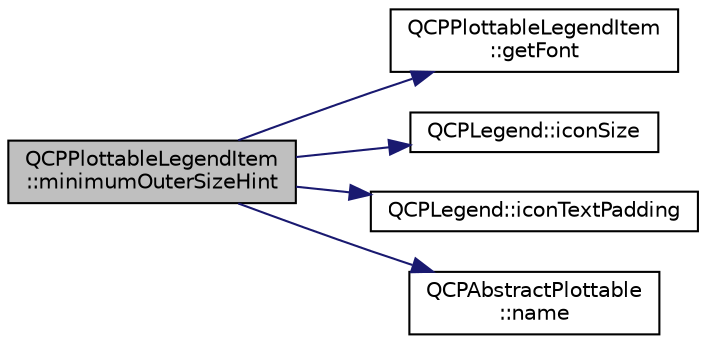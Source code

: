 digraph "QCPPlottableLegendItem::minimumOuterSizeHint"
{
 // LATEX_PDF_SIZE
  edge [fontname="Helvetica",fontsize="10",labelfontname="Helvetica",labelfontsize="10"];
  node [fontname="Helvetica",fontsize="10",shape=record];
  rankdir="LR";
  Node1 [label="QCPPlottableLegendItem\l::minimumOuterSizeHint",height=0.2,width=0.4,color="black", fillcolor="grey75", style="filled", fontcolor="black",tooltip=" "];
  Node1 -> Node2 [color="midnightblue",fontsize="10",style="solid",fontname="Helvetica"];
  Node2 [label="QCPPlottableLegendItem\l::getFont",height=0.2,width=0.4,color="black", fillcolor="white", style="filled",URL="$classQCPPlottableLegendItem.html#a77d980f594046226f9ac075fa07244b3",tooltip=" "];
  Node1 -> Node3 [color="midnightblue",fontsize="10",style="solid",fontname="Helvetica"];
  Node3 [label="QCPLegend::iconSize",height=0.2,width=0.4,color="black", fillcolor="white", style="filled",URL="$classQCPLegend.html#ae4f17a186558c82d2ba269f6e7164dda",tooltip=" "];
  Node1 -> Node4 [color="midnightblue",fontsize="10",style="solid",fontname="Helvetica"];
  Node4 [label="QCPLegend::iconTextPadding",height=0.2,width=0.4,color="black", fillcolor="white", style="filled",URL="$classQCPLegend.html#a19668bb7f8fafe20d367cebf96269eaf",tooltip=" "];
  Node1 -> Node5 [color="midnightblue",fontsize="10",style="solid",fontname="Helvetica"];
  Node5 [label="QCPAbstractPlottable\l::name",height=0.2,width=0.4,color="black", fillcolor="white", style="filled",URL="$classQCPAbstractPlottable.html#a52c226eefcb1920240eeabae574d28c0",tooltip=" "];
}
